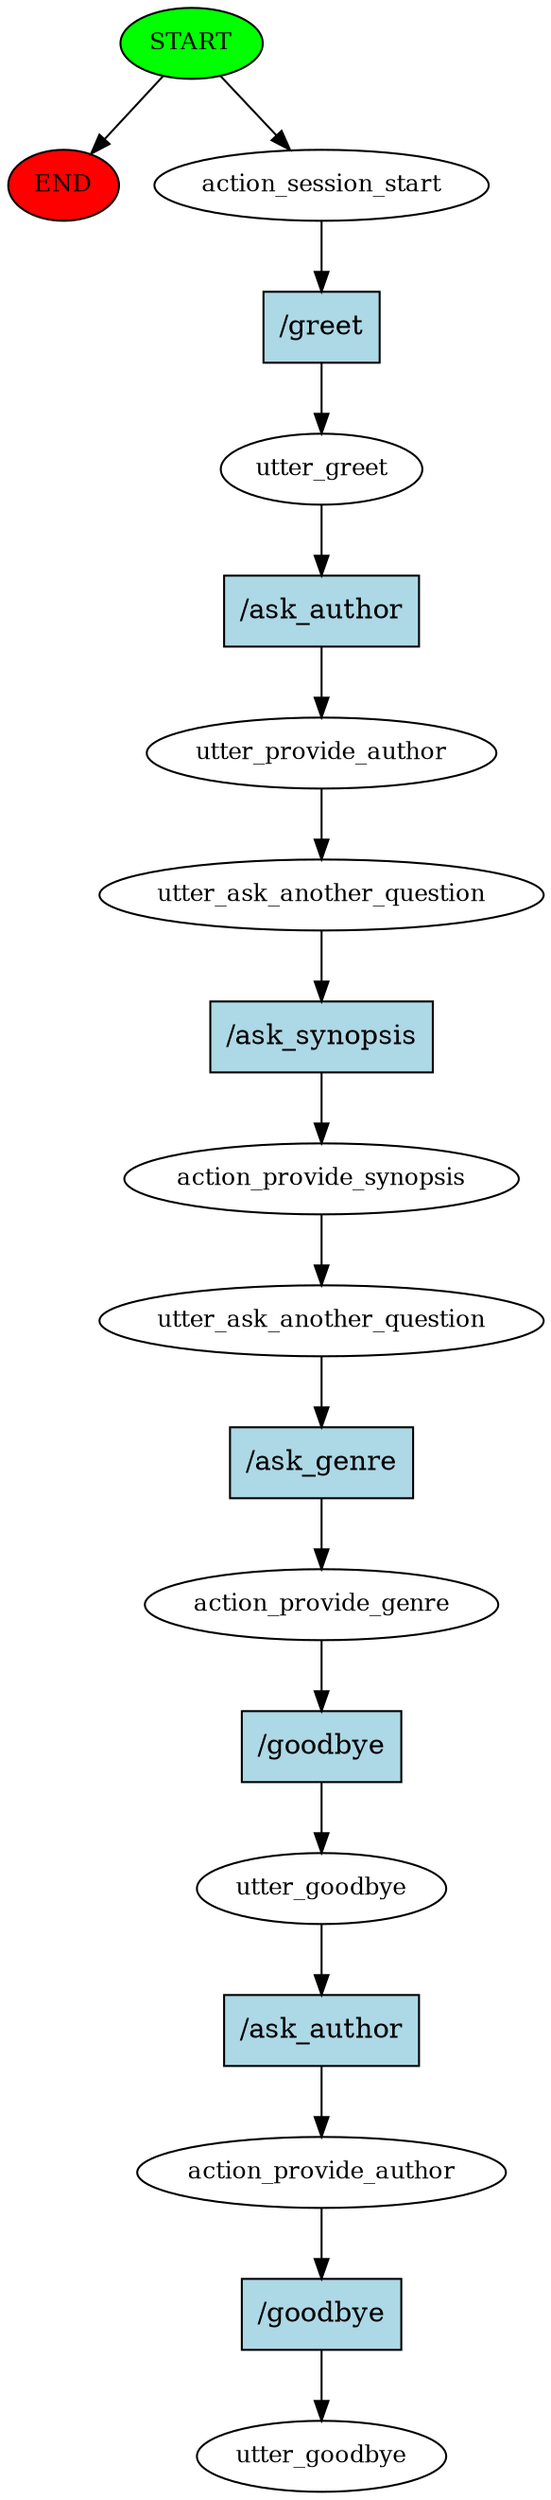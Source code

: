 digraph  {
0 [class="start active", fillcolor=green, fontsize=12, label=START, style=filled];
"-1" [class=end, fillcolor=red, fontsize=12, label=END, style=filled];
1 [class=active, fontsize=12, label=action_session_start];
2 [class=active, fontsize=12, label=utter_greet];
3 [class=active, fontsize=12, label=utter_provide_author];
4 [class=active, fontsize=12, label=utter_ask_another_question];
5 [class=active, fontsize=12, label=action_provide_synopsis];
6 [class=active, fontsize=12, label=utter_ask_another_question];
7 [class=active, fontsize=12, label=action_provide_genre];
8 [class=active, fontsize=12, label=utter_goodbye];
9 [class=active, fontsize=12, label=action_provide_author];
10 [class="dashed active", fontsize=12, label=utter_goodbye];
11 [class="intent active", fillcolor=lightblue, label="/greet", shape=rect, style=filled];
12 [class="intent active", fillcolor=lightblue, label="/ask_author", shape=rect, style=filled];
13 [class="intent active", fillcolor=lightblue, label="/ask_synopsis", shape=rect, style=filled];
14 [class="intent active", fillcolor=lightblue, label="/ask_genre", shape=rect, style=filled];
15 [class="intent active", fillcolor=lightblue, label="/goodbye", shape=rect, style=filled];
16 [class="intent active", fillcolor=lightblue, label="/ask_author", shape=rect, style=filled];
17 [class="intent active", fillcolor=lightblue, label="/goodbye", shape=rect, style=filled];
0 -> "-1"  [class="", key=NONE, label=""];
0 -> 1  [class=active, key=NONE, label=""];
1 -> 11  [class=active, key=0];
2 -> 12  [class=active, key=0];
3 -> 4  [class=active, key=NONE, label=""];
4 -> 13  [class=active, key=0];
5 -> 6  [class=active, key=NONE, label=""];
6 -> 14  [class=active, key=0];
7 -> 15  [class=active, key=0];
8 -> 16  [class=active, key=0];
9 -> 17  [class=active, key=0];
11 -> 2  [class=active, key=0];
12 -> 3  [class=active, key=0];
13 -> 5  [class=active, key=0];
14 -> 7  [class=active, key=0];
15 -> 8  [class=active, key=0];
16 -> 9  [class=active, key=0];
17 -> 10  [class=active, key=0];
}
